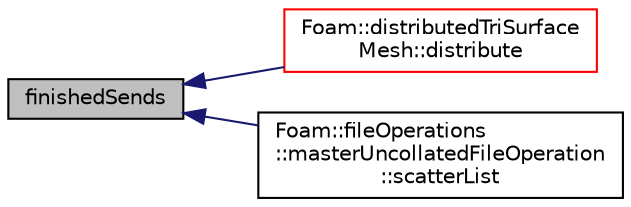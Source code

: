 digraph "finishedSends"
{
  bgcolor="transparent";
  edge [fontname="Helvetica",fontsize="10",labelfontname="Helvetica",labelfontsize="10"];
  node [fontname="Helvetica",fontsize="10",shape=record];
  rankdir="LR";
  Node1 [label="finishedSends",height=0.2,width=0.4,color="black", fillcolor="grey75", style="filled" fontcolor="black"];
  Node1 -> Node2 [dir="back",color="midnightblue",fontsize="10",style="solid",fontname="Helvetica"];
  Node2 [label="Foam::distributedTriSurface\lMesh::distribute",height=0.2,width=0.4,color="red",URL="$classFoam_1_1distributedTriSurfaceMesh.html#a30b981a389a43e4853d4dec45e4e5edb",tooltip="Set bounds of surface. Bounds currently set as list of. "];
  Node1 -> Node3 [dir="back",color="midnightblue",fontsize="10",style="solid",fontname="Helvetica"];
  Node3 [label="Foam::fileOperations\l::masterUncollatedFileOperation\l::scatterList",height=0.2,width=0.4,color="black",URL="$classFoam_1_1fileOperations_1_1masterUncollatedFileOperation.html#acaa8cf468c82a28e1811fd751052573d"];
}
